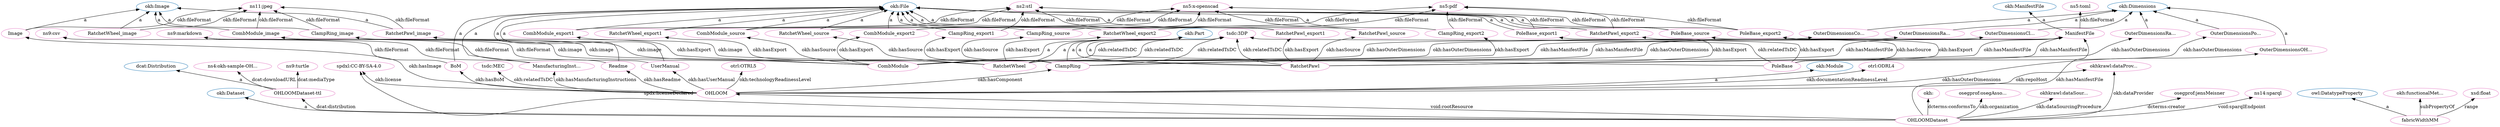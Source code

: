 digraph G {
  rankdir=BT
  node[height=.3]
"http://w3id.org/oseg/ont/okh#Dataset" [fillcolor="#1f77b4" color="#1f77b4" label="okh:Dataset"]
"http://w3id.org/oseg/ont/okh#Module" [fillcolor="#1f77b4" color="#1f77b4" label="okh:Module"]
"http://w3id.org/oseg/ont/okh#Image" [fillcolor="#1f77b4" color="#1f77b4" label="okh:Image"]
"http://www.w3.org/ns/dcat#Distribution" [fillcolor="#1f77b4" color="#1f77b4" label="dcat:Distribution"]
"http://w3id.org/oseg/ont/okh#ManifestFile" [fillcolor="#1f77b4" color="#1f77b4" label="okh:ManifestFile"]
"http://w3id.org/oseg/ont/okh#Dimensions" [fillcolor="#1f77b4" color="#1f77b4" label="okh:Dimensions"]
"http://www.w3.org/2002/07/owl#DatatypeProperty" [fillcolor="#1f77b4" color="#1f77b4" label="owl:DatatypeProperty"]
"http://w3id.org/oseg/ont/okh#File" [fillcolor="#1f77b4" color="#1f77b4" label="okh:File"]
"http://w3id.org/oseg/ont/okh#Part" [fillcolor="#1f77b4" color="#1f77b4" label="okh:Part"]
"http://github.com/iop-alliance/OpenKnowHow/raw/master/res/sample_data/okh-sample-OHLOOM.ttl#ClampRing_image" [fillcolor="#e377c2" color="#e377c2" label="ClampRing_image"]
"http://github.com/iop-alliance/OpenKnowHow/raw/master/res/sample_data/okh-sample-OHLOOM.ttl#Readme" [fillcolor="#e377c2" color="#e377c2" label="Readme"]
"http://github.com/iop-alliance/OpenKnowHow/raw/master/res/sample_data/okh-sample-OHLOOM.ttl#RatchetPawl" [fillcolor="#e377c2" color="#e377c2" label="RatchetPawl"]
"http://www.iana.org/assignments/media-types/model/stl" [fillcolor="#e377c2" color="#e377c2" label="ns2:stl"]
"http://github.com/iop-alliance/OpenKnowHow/raw/master/res/sample_data/okh-sample-OHLOOM.ttl#CombModule_export1" [fillcolor="#e377c2" color="#e377c2" label="CombModule_export1"]
"http://github.com/iop-alliance/OpenKnowHow/raw/master/res/sample_data/okh-sample-OHLOOM.ttl#ManifestFile" [fillcolor="#e377c2" color="#e377c2" label="ManifestFile"]
"http://github.com/iop-alliance/OpenKnowHow/raw/master/res/sample_data/okh-sample-OHLOOM.ttl#RatchetWheel_export1" [fillcolor="#e377c2" color="#e377c2" label="RatchetWheel_export1"]
"http://github.com/iop-alliance/OpenKnowHow/raw/master/res/sample_data/okh-sample-OHLOOM.ttl#BoM" [fillcolor="#e377c2" color="#e377c2" label="BoM"]
"http://github.com/iop-alliance/OpenKnowHow/raw/master/res/sample_data/okh-sample-OHLOOM.ttl#OuterDimensionsRatchetPawl" [fillcolor="#e377c2" color="#e377c2" label="OuterDimensionsRa..."]
"http://spdx.org/licenses/CC-BY-SA-4.0" [fillcolor="#e377c2" color="#e377c2" label="spdxl:CC-BY-SA-4.0"]
"https://github.com/iop-alliance/OpenKnowHow/raw/master/res/sample_data/okh-sample-OHLOOM.ttl" [fillcolor="#e377c2" color="#e377c2" label="ns4:okh-sample-OH..."]
"http://w3id.org/oseg/ont/okh#functionalMetadata" [fillcolor="#e377c2" color="#e377c2" label="okh:functionalMet..."]
"http://www.iana.org/assignments/media-types/application/x-openscad" [fillcolor="#e377c2" color="#e377c2" label="ns5:x-openscad"]
"http://github.com/iop-alliance/OpenKnowHow/raw/master/res/sample_data/okh-sample-OHLOOM.ttl#OuterDimensionsPoleBase" [fillcolor="#e377c2" color="#e377c2" label="OuterDimensionsPo..."]
"http://github.com/iop-alliance/OpenKnowHow/raw/master/res/sample_data/okh-sample-OHLOOM.ttl#OuterDimensionsOHLOOM" [fillcolor="#e377c2" color="#e377c2" label="OuterDimensionsOH..."]
"http://github.com/iop-alliance/OpenKnowHow/raw/master/res/sample_data/okh-sample-OHLOOM.ttl#OuterDimensionsRatchetWheel" [fillcolor="#e377c2" color="#e377c2" label="OuterDimensionsRa..."]
"http://github.com/iop-alliance/OpenKnowHow/raw/master/res/sample_data/okh-sample-OHLOOM.ttl#ClampRing_export2" [fillcolor="#e377c2" color="#e377c2" label="ClampRing_export2"]
"http://github.com/iop-alliance/OpenKnowHow/raw/master/res/sample_data/okh-sample-OHLOOM.ttl#PoleBase_export1" [fillcolor="#e377c2" color="#e377c2" label="PoleBase_export1"]
"http://github.com/iop-alliance/OpenKnowHow/raw/master/res/sample_data/okh-sample-OHLOOM.ttl#RatchetPawl_export1" [fillcolor="#e377c2" color="#e377c2" label="RatchetPawl_export1"]
"http://w3id.org/oseg/ont/otrl#ODRL4" [fillcolor="#e377c2" color="#e377c2" label="otrl:ODRL4"]
"http://github.com/iop-alliance/OpenKnowHow/raw/master/res/sample_data/okh-sample-OHLOOM.ttl#CombModule" [fillcolor="#e377c2" color="#e377c2" label="CombModule"]
"http://w3id.org/oseg/ont/tsdc/core#3DP" [fillcolor="#e377c2" color="#e377c2" label="tsdc:3DP"]
"http://github.com/iop-alliance/OpenKnowHow/raw/master/res/sample_data/okh-sample-OHLOOM.ttl#UserManual" [fillcolor="#e377c2" color="#e377c2" label="UserManual"]
"http://github.com/iop-alliance/OpenKnowHow/raw/master/res/sample_data/okh-sample-OHLOOM.ttl#ClampRing" [fillcolor="#e377c2" color="#e377c2" label="ClampRing"]
"http://github.com/iop-alliance/OpenKnowHow/raw/master/res/sample_data/okh-sample-OHLOOM.ttl#OHLOOMDataset-ttl" [fillcolor="#e377c2" color="#e377c2" label="OHLOOMDataset-ttl"]
"http://github.com/iop-alliance/OpenKnowHow/raw/master/res/sample_data/okh-sample-OHLOOM.ttl#CombModule_image" [fillcolor="#e377c2" color="#e377c2" label="CombModule_image"]
"http://github.com/iop-alliance/OpenKnowHow/raw/master/res/sample_data/okh-sample-OHLOOM.ttl#RatchetPawl_image" [fillcolor="#e377c2" color="#e377c2" label="RatchetPawl_image"]
"http://github.com/iop-alliance/OpenKnowHow/raw/master/res/sample_data/okh-sample-OHLOOM.ttl#OHLOOM" [fillcolor="#e377c2" color="#e377c2" label="OHLOOM"]
"http://www.iana.org/assignments/media-types/text/csv" [fillcolor="#e377c2" color="#e377c2" label="ns9:csv"]
"http://github.com/iop-alliance/OpenKnowHow/raw/master/res/sample_data/okh-sample-OHLOOM.ttl#RatchetPawl_export2" [fillcolor="#e377c2" color="#e377c2" label="RatchetPawl_export2"]
"http://w3id.org/oseg/ont/okh#" [fillcolor="#e377c2" color="#e377c2" label="okh:"]
"http://w3id.org/oseg/ont/oseg-profiles#osegAssociation" [fillcolor="#e377c2" color="#e377c2" label="osegprof:osegAsso..."]
"http://github.com/iop-alliance/OpenKnowHow/raw/master/res/sample_data/okh-sample-OHLOOM.ttl#RatchetWheel_source" [fillcolor="#e377c2" color="#e377c2" label="RatchetWheel_source"]
"http://w3id.org/oseg/ont/tsdc/core#MEC" [fillcolor="#e377c2" color="#e377c2" label="tsdc:MEC"]
"http://github.com/iop-alliance/OpenKnowHow/raw/master/res/sample_data/okh-sample-OHLOOM.ttl#PoleBase_export2" [fillcolor="#e377c2" color="#e377c2" label="PoleBase_export2"]
"http://github.com/iop-alliance/OpenKnowHow/raw/master/res/sample_data/okh-sample-OHLOOM.ttl#ManufacturingInstructions" [fillcolor="#e377c2" color="#e377c2" label="ManufacturingInst..."]
"http://github.com/iop-alliance/OpenKnowHow/raw/master/res/sample_data/okh-sample-OHLOOM.ttl#RatchetWheel" [fillcolor="#e377c2" color="#e377c2" label="RatchetWheel"]
"http://www.iana.org/assignments/media-types/image/jpeg" [fillcolor="#e377c2" color="#e377c2" label="ns11:jpeg"]
"http://github.com/iop-alliance/OpenKnowHow/raw/master/res/sample_data/okh-sample-OHLOOM.ttl#CombModule_source" [fillcolor="#e377c2" color="#e377c2" label="CombModule_source"]
"http://w3id.org/oseg/ont/okh-krawler#dataSourcingProcedureManifest" [fillcolor="#e377c2" color="#e377c2" label="okhkrawl:dataSour..."]
"http://w3id.org/oseg/ont/okh-krawler#dataProviderGithub" [fillcolor="#e377c2" color="#e377c2" label="okhkrawl:dataProv..."]
"http://github.com/iop-alliance/OpenKnowHow/raw/master/res/sample_data/okh-sample-OHLOOM.ttl#PoleBase_source" [fillcolor="#e377c2" color="#e377c2" label="PoleBase_source"]
"http://github.com/iop-alliance/OpenKnowHow/raw/master/res/sample_data/okh-sample-OHLOOM.ttl#RatchetPawl_source" [fillcolor="#e377c2" color="#e377c2" label="RatchetPawl_source"]
"http://www.w3.org/2001/XMLSchema#float" [fillcolor="#e377c2" color="#e377c2" label="xsd:float"]
"http://www.iana.org/assignments/media-types/text/markdown" [fillcolor="#e377c2" color="#e377c2" label="ns9:markdown"]
"http://github.com/iop-alliance/OpenKnowHow/raw/master/res/sample_data/okh-sample-OHLOOM.ttl#OuterDimensionsCombModule" [fillcolor="#e377c2" color="#e377c2" label="OuterDimensionsCo..."]
"http://www.iana.org/assignments/media-types/application/pdf" [fillcolor="#e377c2" color="#e377c2" label="ns5:pdf"]
"http://github.com/iop-alliance/OpenKnowHow/raw/master/res/sample_data/okh-sample-OHLOOM.ttl#CombModule_export2" [fillcolor="#e377c2" color="#e377c2" label="CombModule_export2"]
"http://github.com/iop-alliance/OpenKnowHow/raw/master/res/sample_data/okh-sample-OHLOOM.ttl#RatchetWheel_export2" [fillcolor="#e377c2" color="#e377c2" label="RatchetWheel_export2"]
"http://w3id.org/oseg/ont/otrl#OTRL5" [fillcolor="#e377c2" color="#e377c2" label="otrl:OTRL5"]
"http://github.com/iop-alliance/OpenKnowHow/raw/master/res/sample_data/okh-sample-OHLOOM.ttl#fabricWidthMM" [fillcolor="#e377c2" color="#e377c2" label="fabricWidthMM"]
"http://github.com/iop-alliance/OpenKnowHow/raw/master/res/sample_data/okh-sample-OHLOOM.ttl#ClampRing_export1" [fillcolor="#e377c2" color="#e377c2" label="ClampRing_export1"]
"http://w3id.org/oseg/ont/oseg-profiles#jensMeisner" [fillcolor="#e377c2" color="#e377c2" label="osegprof:jensMeisner"]
"http://github.com/iop-alliance/OpenKnowHow/raw/master/res/sample_data/okh-sample-OHLOOM.ttl#ClampRing_source" [fillcolor="#e377c2" color="#e377c2" label="ClampRing_source"]
"http://www.iana.org/assignments/media-types/application/toml" [fillcolor="#e377c2" color="#e377c2" label="ns5:toml"]
"http://github.com/iop-alliance/OpenKnowHow/raw/master/res/sample_data/okh-sample-OHLOOM.ttl#PoleBase" [fillcolor="#e377c2" color="#e377c2" label="PoleBase"]
"http://github.com/iop-alliance/OpenKnowHow/raw/master/res/sample_data/okh-sample-OHLOOM.ttl#OuterDimensionsClampRing" [fillcolor="#e377c2" color="#e377c2" label="OuterDimensionsCl..."]
"http://www.iana.org/assignments/media-types/text/turtle" [fillcolor="#e377c2" color="#e377c2" label="ns9:turtle"]
"http://okh.dev.opensourceecology.de/sparql" [fillcolor="#e377c2" color="#e377c2" label="ns14:sparql"]
"http://github.com/iop-alliance/OpenKnowHow/raw/master/res/sample_data/okh-sample-OHLOOM.ttl#RatchetWheel_image" [fillcolor="#e377c2" color="#e377c2" label="RatchetWheel_image"]
"http://github.com/iop-alliance/OpenKnowHow/raw/master/res/sample_data/okh-sample-OHLOOM.ttl#Image" [fillcolor="#e377c2" color="#e377c2" label="Image"]
"http://github.com/iop-alliance/OpenKnowHow/raw/master/res/sample_data/okh-sample-OHLOOM.ttl#OHLOOMDataset" [fillcolor="#e377c2" color="#e377c2" label="OHLOOMDataset"]
  "http://github.com/iop-alliance/OpenKnowHow/raw/master/res/sample_data/okh-sample-OHLOOM.ttl#ClampRing" -> "http://github.com/iop-alliance/OpenKnowHow/raw/master/res/sample_data/okh-sample-OHLOOM.ttl#ClampRing_image" [label="okh:image"]
  "http://github.com/iop-alliance/OpenKnowHow/raw/master/res/sample_data/okh-sample-OHLOOM.ttl#OHLOOM" -> "http://github.com/iop-alliance/OpenKnowHow/raw/master/res/sample_data/okh-sample-OHLOOM.ttl#Readme" [label="okh:hasReadme"]
  "http://github.com/iop-alliance/OpenKnowHow/raw/master/res/sample_data/okh-sample-OHLOOM.ttl#RatchetPawl" -> "http://w3id.org/oseg/ont/okh#Part" [label="a"]
  "http://github.com/iop-alliance/OpenKnowHow/raw/master/res/sample_data/okh-sample-OHLOOM.ttl#RatchetPawl_export1" -> "http://www.iana.org/assignments/media-types/model/stl" [label="okh:fileFormat"]
  "http://github.com/iop-alliance/OpenKnowHow/raw/master/res/sample_data/okh-sample-OHLOOM.ttl#CombModule_export1" -> "http://w3id.org/oseg/ont/okh#File" [label="a"]
  "http://github.com/iop-alliance/OpenKnowHow/raw/master/res/sample_data/okh-sample-OHLOOM.ttl#CombModule" -> "http://github.com/iop-alliance/OpenKnowHow/raw/master/res/sample_data/okh-sample-OHLOOM.ttl#ManifestFile" [label="okh:hasManifestFile"]
  "http://github.com/iop-alliance/OpenKnowHow/raw/master/res/sample_data/okh-sample-OHLOOM.ttl#RatchetWheel" -> "http://github.com/iop-alliance/OpenKnowHow/raw/master/res/sample_data/okh-sample-OHLOOM.ttl#RatchetWheel_export1" [label="okh:hasExport"]
  "http://github.com/iop-alliance/OpenKnowHow/raw/master/res/sample_data/okh-sample-OHLOOM.ttl#RatchetWheel_export1" -> "http://w3id.org/oseg/ont/okh#File" [label="a"]
  "http://github.com/iop-alliance/OpenKnowHow/raw/master/res/sample_data/okh-sample-OHLOOM.ttl#OHLOOMDataset" -> "http://github.com/iop-alliance/OpenKnowHow/raw/master/res/sample_data/okh-sample-OHLOOM.ttl#ManifestFile" [label="okh:hasManifestFile"]
  "http://github.com/iop-alliance/OpenKnowHow/raw/master/res/sample_data/okh-sample-OHLOOM.ttl#BoM" -> "http://w3id.org/oseg/ont/okh#File" [label="a"]
  "http://github.com/iop-alliance/OpenKnowHow/raw/master/res/sample_data/okh-sample-OHLOOM.ttl#OuterDimensionsRatchetPawl" -> "http://w3id.org/oseg/ont/okh#Dimensions" [label="a"]
  "http://github.com/iop-alliance/OpenKnowHow/raw/master/res/sample_data/okh-sample-OHLOOM.ttl#OHLOOMDataset" -> "http://spdx.org/licenses/CC-BY-SA-4.0" [label="spdx:licenseDeclared"]
  "http://github.com/iop-alliance/OpenKnowHow/raw/master/res/sample_data/okh-sample-OHLOOM.ttl#OHLOOMDataset-ttl" -> "https://github.com/iop-alliance/OpenKnowHow/raw/master/res/sample_data/okh-sample-OHLOOM.ttl" [label="dcat:downloadURL"]
  "http://github.com/iop-alliance/OpenKnowHow/raw/master/res/sample_data/okh-sample-OHLOOM.ttl#fabricWidthMM" -> "http://w3id.org/oseg/ont/okh#functionalMetadata" [label="subPropertyOf"]
  "http://github.com/iop-alliance/OpenKnowHow/raw/master/res/sample_data/okh-sample-OHLOOM.ttl#ClampRing_source" -> "http://www.iana.org/assignments/media-types/application/x-openscad" [label="okh:fileFormat"]
  "http://github.com/iop-alliance/OpenKnowHow/raw/master/res/sample_data/okh-sample-OHLOOM.ttl#CombModule_export1" -> "http://www.iana.org/assignments/media-types/model/stl" [label="okh:fileFormat"]
  "http://github.com/iop-alliance/OpenKnowHow/raw/master/res/sample_data/okh-sample-OHLOOM.ttl#OuterDimensionsPoleBase" -> "http://w3id.org/oseg/ont/okh#Dimensions" [label="a"]
  "http://github.com/iop-alliance/OpenKnowHow/raw/master/res/sample_data/okh-sample-OHLOOM.ttl#OuterDimensionsOHLOOM" -> "http://w3id.org/oseg/ont/okh#Dimensions" [label="a"]
  "http://github.com/iop-alliance/OpenKnowHow/raw/master/res/sample_data/okh-sample-OHLOOM.ttl#PoleBase_source" -> "http://www.iana.org/assignments/media-types/application/x-openscad" [label="okh:fileFormat"]
  "http://github.com/iop-alliance/OpenKnowHow/raw/master/res/sample_data/okh-sample-OHLOOM.ttl#RatchetWheel" -> "http://github.com/iop-alliance/OpenKnowHow/raw/master/res/sample_data/okh-sample-OHLOOM.ttl#OuterDimensionsRatchetWheel" [label="okh:hasOuterDimensions"]
  "http://github.com/iop-alliance/OpenKnowHow/raw/master/res/sample_data/okh-sample-OHLOOM.ttl#RatchetWheel_export1" -> "http://www.iana.org/assignments/media-types/model/stl" [label="okh:fileFormat"]
  "http://github.com/iop-alliance/OpenKnowHow/raw/master/res/sample_data/okh-sample-OHLOOM.ttl#ClampRing_export2" -> "http://w3id.org/oseg/ont/okh#File" [label="a"]
  "http://github.com/iop-alliance/OpenKnowHow/raw/master/res/sample_data/okh-sample-OHLOOM.ttl#PoleBase" -> "http://github.com/iop-alliance/OpenKnowHow/raw/master/res/sample_data/okh-sample-OHLOOM.ttl#PoleBase_export1" [label="okh:hasExport"]
  "http://github.com/iop-alliance/OpenKnowHow/raw/master/res/sample_data/okh-sample-OHLOOM.ttl#RatchetPawl" -> "http://github.com/iop-alliance/OpenKnowHow/raw/master/res/sample_data/okh-sample-OHLOOM.ttl#RatchetPawl_export1" [label="okh:hasExport"]
  "http://github.com/iop-alliance/OpenKnowHow/raw/master/res/sample_data/okh-sample-OHLOOM.ttl#CombModule" -> "http://w3id.org/oseg/ont/okh#Part" [label="a"]
  "http://github.com/iop-alliance/OpenKnowHow/raw/master/res/sample_data/okh-sample-OHLOOM.ttl#OHLOOM" -> "http://w3id.org/oseg/ont/otrl#ODRL4" [label="okh:documentationReadinessLevel"]
  "http://github.com/iop-alliance/OpenKnowHow/raw/master/res/sample_data/okh-sample-OHLOOM.ttl#CombModule_source" -> "http://www.iana.org/assignments/media-types/application/x-openscad" [label="okh:fileFormat"]
  "http://github.com/iop-alliance/OpenKnowHow/raw/master/res/sample_data/okh-sample-OHLOOM.ttl#PoleBase" -> "http://w3id.org/oseg/ont/tsdc/core#3DP" [label="okh:relatedTsDC"]
  "http://github.com/iop-alliance/OpenKnowHow/raw/master/res/sample_data/okh-sample-OHLOOM.ttl#PoleBase_export1" -> "http://w3id.org/oseg/ont/okh#File" [label="a"]
  "http://github.com/iop-alliance/OpenKnowHow/raw/master/res/sample_data/okh-sample-OHLOOM.ttl#OHLOOM" -> "http://github.com/iop-alliance/OpenKnowHow/raw/master/res/sample_data/okh-sample-OHLOOM.ttl#UserManual" [label="okh:hasUserManual"]
  "http://github.com/iop-alliance/OpenKnowHow/raw/master/res/sample_data/okh-sample-OHLOOM.ttl#ClampRing" -> "http://w3id.org/oseg/ont/okh#Part" [label="a"]
  "http://github.com/iop-alliance/OpenKnowHow/raw/master/res/sample_data/okh-sample-OHLOOM.ttl#PoleBase" -> "http://github.com/iop-alliance/OpenKnowHow/raw/master/res/sample_data/okh-sample-OHLOOM.ttl#ManifestFile" [label="okh:hasManifestFile"]
  "http://github.com/iop-alliance/OpenKnowHow/raw/master/res/sample_data/okh-sample-OHLOOM.ttl#OHLOOMDataset" -> "http://github.com/iop-alliance/OpenKnowHow/raw/master/res/sample_data/okh-sample-OHLOOM.ttl#OHLOOMDataset-ttl" [label="dcat:distribution"]
  "http://github.com/iop-alliance/OpenKnowHow/raw/master/res/sample_data/okh-sample-OHLOOM.ttl#CombModule_image" -> "http://w3id.org/oseg/ont/okh#Image" [label="a"]
  "http://github.com/iop-alliance/OpenKnowHow/raw/master/res/sample_data/okh-sample-OHLOOM.ttl#RatchetPawl_image" -> "http://w3id.org/oseg/ont/okh#Image" [label="a"]
  "http://github.com/iop-alliance/OpenKnowHow/raw/master/res/sample_data/okh-sample-OHLOOM.ttl#OHLOOM" -> "http://w3id.org/oseg/ont/okh#Module" [label="a"]
  "http://github.com/iop-alliance/OpenKnowHow/raw/master/res/sample_data/okh-sample-OHLOOM.ttl#RatchetPawl_source" -> "http://www.iana.org/assignments/media-types/application/x-openscad" [label="okh:fileFormat"]
  "http://github.com/iop-alliance/OpenKnowHow/raw/master/res/sample_data/okh-sample-OHLOOM.ttl#CombModule" -> "http://w3id.org/oseg/ont/tsdc/core#3DP" [label="okh:relatedTsDC"]
  "http://github.com/iop-alliance/OpenKnowHow/raw/master/res/sample_data/okh-sample-OHLOOM.ttl#UserManual" -> "http://w3id.org/oseg/ont/okh#File" [label="a"]
  "http://github.com/iop-alliance/OpenKnowHow/raw/master/res/sample_data/okh-sample-OHLOOM.ttl#PoleBase_export1" -> "http://www.iana.org/assignments/media-types/model/stl" [label="okh:fileFormat"]
  "http://github.com/iop-alliance/OpenKnowHow/raw/master/res/sample_data/okh-sample-OHLOOM.ttl#BoM" -> "http://www.iana.org/assignments/media-types/text/csv" [label="okh:fileFormat"]
  "http://github.com/iop-alliance/OpenKnowHow/raw/master/res/sample_data/okh-sample-OHLOOM.ttl#RatchetPawl_export2" -> "http://w3id.org/oseg/ont/okh#File" [label="a"]
  "http://github.com/iop-alliance/OpenKnowHow/raw/master/res/sample_data/okh-sample-OHLOOM.ttl#Readme" -> "http://w3id.org/oseg/ont/okh#File" [label="a"]
  "http://github.com/iop-alliance/OpenKnowHow/raw/master/res/sample_data/okh-sample-OHLOOM.ttl#OHLOOM" -> "http://github.com/iop-alliance/OpenKnowHow/raw/master/res/sample_data/okh-sample-OHLOOM.ttl#OuterDimensionsOHLOOM" [label="okh:hasOuterDimensions"]
  "http://github.com/iop-alliance/OpenKnowHow/raw/master/res/sample_data/okh-sample-OHLOOM.ttl#OHLOOMDataset" -> "http://w3id.org/oseg/ont/okh#" [label="dcterms:conformsTo"]
  "http://github.com/iop-alliance/OpenKnowHow/raw/master/res/sample_data/okh-sample-OHLOOM.ttl#OHLOOMDataset" -> "http://w3id.org/oseg/ont/oseg-profiles#osegAssociation" [label="okh:organization"]
  "http://github.com/iop-alliance/OpenKnowHow/raw/master/res/sample_data/okh-sample-OHLOOM.ttl#RatchetWheel" -> "http://github.com/iop-alliance/OpenKnowHow/raw/master/res/sample_data/okh-sample-OHLOOM.ttl#RatchetWheel_source" [label="okh:hasSource"]
  "http://github.com/iop-alliance/OpenKnowHow/raw/master/res/sample_data/okh-sample-OHLOOM.ttl#OHLOOM" -> "http://github.com/iop-alliance/OpenKnowHow/raw/master/res/sample_data/okh-sample-OHLOOM.ttl#ClampRing" [label="okh:hasComponent"]
  "http://github.com/iop-alliance/OpenKnowHow/raw/master/res/sample_data/okh-sample-OHLOOM.ttl#OHLOOM" -> "http://w3id.org/oseg/ont/tsdc/core#MEC" [label="okh:relatedTsDC"]
  "http://github.com/iop-alliance/OpenKnowHow/raw/master/res/sample_data/okh-sample-OHLOOM.ttl#RatchetWheel_source" -> "http://w3id.org/oseg/ont/okh#File" [label="a"]
  "http://github.com/iop-alliance/OpenKnowHow/raw/master/res/sample_data/okh-sample-OHLOOM.ttl#ClampRing" -> "http://github.com/iop-alliance/OpenKnowHow/raw/master/res/sample_data/okh-sample-OHLOOM.ttl#ManifestFile" [label="okh:hasManifestFile"]
  "http://github.com/iop-alliance/OpenKnowHow/raw/master/res/sample_data/okh-sample-OHLOOM.ttl#OHLOOM" -> "http://github.com/iop-alliance/OpenKnowHow/raw/master/res/sample_data/okh-sample-OHLOOM.ttl#BoM" [label="okh:hasBoM"]
  "http://github.com/iop-alliance/OpenKnowHow/raw/master/res/sample_data/okh-sample-OHLOOM.ttl#ClampRing_image" -> "http://w3id.org/oseg/ont/okh#Image" [label="a"]
  "http://github.com/iop-alliance/OpenKnowHow/raw/master/res/sample_data/okh-sample-OHLOOM.ttl#PoleBase_export2" -> "http://w3id.org/oseg/ont/okh#File" [label="a"]
  "http://github.com/iop-alliance/OpenKnowHow/raw/master/res/sample_data/okh-sample-OHLOOM.ttl#RatchetWheel" -> "http://w3id.org/oseg/ont/okh#Part" [label="a"]
  "http://github.com/iop-alliance/OpenKnowHow/raw/master/res/sample_data/okh-sample-OHLOOM.ttl#OHLOOM" -> "http://github.com/iop-alliance/OpenKnowHow/raw/master/res/sample_data/okh-sample-OHLOOM.ttl#ManufacturingInstructions" [label="okh:hasManufacturingInstructions"]
  "http://github.com/iop-alliance/OpenKnowHow/raw/master/res/sample_data/okh-sample-OHLOOM.ttl#RatchetWheel_image" -> "http://www.iana.org/assignments/media-types/image/jpeg" [label="okh:fileFormat"]
  "http://github.com/iop-alliance/OpenKnowHow/raw/master/res/sample_data/okh-sample-OHLOOM.ttl#RatchetPawl" -> "http://github.com/iop-alliance/OpenKnowHow/raw/master/res/sample_data/okh-sample-OHLOOM.ttl#ManifestFile" [label="okh:hasManifestFile"]
  "http://github.com/iop-alliance/OpenKnowHow/raw/master/res/sample_data/okh-sample-OHLOOM.ttl#CombModule" -> "http://github.com/iop-alliance/OpenKnowHow/raw/master/res/sample_data/okh-sample-OHLOOM.ttl#CombModule_source" [label="okh:hasSource"]
  "http://github.com/iop-alliance/OpenKnowHow/raw/master/res/sample_data/okh-sample-OHLOOM.ttl#OHLOOMDataset" -> "http://w3id.org/oseg/ont/okh-krawler#dataSourcingProcedureManifest" [label="okh:dataSourcingProcedure"]
  "http://github.com/iop-alliance/OpenKnowHow/raw/master/res/sample_data/okh-sample-OHLOOM.ttl#RatchetWheel" -> "http://github.com/iop-alliance/OpenKnowHow/raw/master/res/sample_data/okh-sample-OHLOOM.ttl#CombModule_image" [label="okh:image"]
  "http://github.com/iop-alliance/OpenKnowHow/raw/master/res/sample_data/okh-sample-OHLOOM.ttl#OHLOOMDataset" -> "http://w3id.org/oseg/ont/okh-krawler#dataProviderGithub" [label="okh:dataProvider"]
  "http://github.com/iop-alliance/OpenKnowHow/raw/master/res/sample_data/okh-sample-OHLOOM.ttl#PoleBase_source" -> "http://w3id.org/oseg/ont/okh#File" [label="a"]
  "http://github.com/iop-alliance/OpenKnowHow/raw/master/res/sample_data/okh-sample-OHLOOM.ttl#RatchetPawl" -> "http://github.com/iop-alliance/OpenKnowHow/raw/master/res/sample_data/okh-sample-OHLOOM.ttl#RatchetPawl_source" [label="okh:hasSource"]
  "http://github.com/iop-alliance/OpenKnowHow/raw/master/res/sample_data/okh-sample-OHLOOM.ttl#fabricWidthMM" -> "http://www.w3.org/2001/XMLSchema#float" [label="range"]
  "http://github.com/iop-alliance/OpenKnowHow/raw/master/res/sample_data/okh-sample-OHLOOM.ttl#UserManual" -> "http://www.iana.org/assignments/media-types/text/markdown" [label="okh:fileFormat"]
  "http://github.com/iop-alliance/OpenKnowHow/raw/master/res/sample_data/okh-sample-OHLOOM.ttl#Image" -> "http://www.iana.org/assignments/media-types/image/jpeg" [label="okh:fileFormat"]
  "http://github.com/iop-alliance/OpenKnowHow/raw/master/res/sample_data/okh-sample-OHLOOM.ttl#CombModule" -> "http://github.com/iop-alliance/OpenKnowHow/raw/master/res/sample_data/okh-sample-OHLOOM.ttl#OuterDimensionsCombModule" [label="okh:hasOuterDimensions"]
  "http://github.com/iop-alliance/OpenKnowHow/raw/master/res/sample_data/okh-sample-OHLOOM.ttl#ClampRing_export2" -> "http://www.iana.org/assignments/media-types/application/pdf" [label="okh:fileFormat"]
  "http://github.com/iop-alliance/OpenKnowHow/raw/master/res/sample_data/okh-sample-OHLOOM.ttl#PoleBase" -> "http://github.com/iop-alliance/OpenKnowHow/raw/master/res/sample_data/okh-sample-OHLOOM.ttl#PoleBase_source" [label="okh:hasSource"]
  "http://github.com/iop-alliance/OpenKnowHow/raw/master/res/sample_data/okh-sample-OHLOOM.ttl#CombModule_export2" -> "http://w3id.org/oseg/ont/okh#File" [label="a"]
  "http://github.com/iop-alliance/OpenKnowHow/raw/master/res/sample_data/okh-sample-OHLOOM.ttl#OuterDimensionsRatchetWheel" -> "http://w3id.org/oseg/ont/okh#Dimensions" [label="a"]
  "http://github.com/iop-alliance/OpenKnowHow/raw/master/res/sample_data/okh-sample-OHLOOM.ttl#RatchetWheel" -> "http://github.com/iop-alliance/OpenKnowHow/raw/master/res/sample_data/okh-sample-OHLOOM.ttl#RatchetWheel_export2" [label="okh:hasExport"]
  "http://github.com/iop-alliance/OpenKnowHow/raw/master/res/sample_data/okh-sample-OHLOOM.ttl#OHLOOM" -> "http://w3id.org/oseg/ont/otrl#OTRL5" [label="okh:technologyReadinessLevel"]
  "http://github.com/iop-alliance/OpenKnowHow/raw/master/res/sample_data/okh-sample-OHLOOM.ttl#RatchetWheel_export2" -> "http://www.iana.org/assignments/media-types/application/pdf" [label="okh:fileFormat"]
  "http://github.com/iop-alliance/OpenKnowHow/raw/master/res/sample_data/okh-sample-OHLOOM.ttl#ClampRing" -> "http://w3id.org/oseg/ont/tsdc/core#3DP" [label="okh:relatedTsDC"]
  "http://github.com/iop-alliance/OpenKnowHow/raw/master/res/sample_data/okh-sample-OHLOOM.ttl#RatchetPawl_source" -> "http://w3id.org/oseg/ont/okh#File" [label="a"]
  "http://github.com/iop-alliance/OpenKnowHow/raw/master/res/sample_data/okh-sample-OHLOOM.ttl#CombModule_export2" -> "http://www.iana.org/assignments/media-types/application/pdf" [label="okh:fileFormat"]
  "http://github.com/iop-alliance/OpenKnowHow/raw/master/res/sample_data/okh-sample-OHLOOM.ttl#RatchetWheel_source" -> "http://www.iana.org/assignments/media-types/application/x-openscad" [label="okh:fileFormat"]
  "http://github.com/iop-alliance/OpenKnowHow/raw/master/res/sample_data/okh-sample-OHLOOM.ttl#RatchetPawl" -> "http://w3id.org/oseg/ont/tsdc/core#3DP" [label="okh:relatedTsDC"]
  "http://github.com/iop-alliance/OpenKnowHow/raw/master/res/sample_data/okh-sample-OHLOOM.ttl#ClampRing_image" -> "http://www.iana.org/assignments/media-types/image/jpeg" [label="okh:fileFormat"]
  "http://github.com/iop-alliance/OpenKnowHow/raw/master/res/sample_data/okh-sample-OHLOOM.ttl#CombModule" -> "http://github.com/iop-alliance/OpenKnowHow/raw/master/res/sample_data/okh-sample-OHLOOM.ttl#CombModule_image" [label="okh:image"]
  "http://github.com/iop-alliance/OpenKnowHow/raw/master/res/sample_data/okh-sample-OHLOOM.ttl#ManufacturingInstructions" -> "http://www.iana.org/assignments/media-types/text/markdown" [label="okh:fileFormat"]
  "http://github.com/iop-alliance/OpenKnowHow/raw/master/res/sample_data/okh-sample-OHLOOM.ttl#RatchetPawl_export2" -> "http://www.iana.org/assignments/media-types/application/pdf" [label="okh:fileFormat"]
  "http://github.com/iop-alliance/OpenKnowHow/raw/master/res/sample_data/okh-sample-OHLOOM.ttl#RatchetPawl" -> "http://github.com/iop-alliance/OpenKnowHow/raw/master/res/sample_data/okh-sample-OHLOOM.ttl#OuterDimensionsRatchetPawl" [label="okh:hasOuterDimensions"]
  "http://github.com/iop-alliance/OpenKnowHow/raw/master/res/sample_data/okh-sample-OHLOOM.ttl#fabricWidthMM" -> "http://www.w3.org/2002/07/owl#DatatypeProperty" [label="a"]
  "http://github.com/iop-alliance/OpenKnowHow/raw/master/res/sample_data/okh-sample-OHLOOM.ttl#ClampRing" -> "http://github.com/iop-alliance/OpenKnowHow/raw/master/res/sample_data/okh-sample-OHLOOM.ttl#ClampRing_export1" [label="okh:hasExport"]
  "http://github.com/iop-alliance/OpenKnowHow/raw/master/res/sample_data/okh-sample-OHLOOM.ttl#OHLOOMDataset" -> "http://w3id.org/oseg/ont/oseg-profiles#jensMeisner" [label="dcterms:creator"]
  "http://github.com/iop-alliance/OpenKnowHow/raw/master/res/sample_data/okh-sample-OHLOOM.ttl#PoleBase" -> "http://github.com/iop-alliance/OpenKnowHow/raw/master/res/sample_data/okh-sample-OHLOOM.ttl#OuterDimensionsPoleBase" [label="okh:hasOuterDimensions"]
  "http://github.com/iop-alliance/OpenKnowHow/raw/master/res/sample_data/okh-sample-OHLOOM.ttl#ClampRing" -> "http://github.com/iop-alliance/OpenKnowHow/raw/master/res/sample_data/okh-sample-OHLOOM.ttl#ClampRing_source" [label="okh:hasSource"]
  "http://github.com/iop-alliance/OpenKnowHow/raw/master/res/sample_data/okh-sample-OHLOOM.ttl#OHLOOMDataset-ttl" -> "http://www.w3.org/ns/dcat#Distribution" [label="a"]
  "http://github.com/iop-alliance/OpenKnowHow/raw/master/res/sample_data/okh-sample-OHLOOM.ttl#ManifestFile" -> "http://w3id.org/oseg/ont/okh#ManifestFile" [label="a"]
  "http://github.com/iop-alliance/OpenKnowHow/raw/master/res/sample_data/okh-sample-OHLOOM.ttl#ClampRing_export1" -> "http://w3id.org/oseg/ont/okh#File" [label="a"]
  "http://github.com/iop-alliance/OpenKnowHow/raw/master/res/sample_data/okh-sample-OHLOOM.ttl#PoleBase_export2" -> "http://www.iana.org/assignments/media-types/application/pdf" [label="okh:fileFormat"]
  "http://github.com/iop-alliance/OpenKnowHow/raw/master/res/sample_data/okh-sample-OHLOOM.ttl#ManifestFile" -> "http://www.iana.org/assignments/media-types/application/toml" [label="okh:fileFormat"]
  "http://github.com/iop-alliance/OpenKnowHow/raw/master/res/sample_data/okh-sample-OHLOOM.ttl#RatchetWheel" -> "http://w3id.org/oseg/ont/tsdc/core#3DP" [label="okh:relatedTsDC"]
  "http://github.com/iop-alliance/OpenKnowHow/raw/master/res/sample_data/okh-sample-OHLOOM.ttl#CombModule_source" -> "http://w3id.org/oseg/ont/okh#File" [label="a"]
  "http://github.com/iop-alliance/OpenKnowHow/raw/master/res/sample_data/okh-sample-OHLOOM.ttl#CombModule_image" -> "http://www.iana.org/assignments/media-types/image/jpeg" [label="okh:fileFormat"]
  "http://github.com/iop-alliance/OpenKnowHow/raw/master/res/sample_data/okh-sample-OHLOOM.ttl#CombModule" -> "http://github.com/iop-alliance/OpenKnowHow/raw/master/res/sample_data/okh-sample-OHLOOM.ttl#CombModule_export2" [label="okh:hasExport"]
  "http://github.com/iop-alliance/OpenKnowHow/raw/master/res/sample_data/okh-sample-OHLOOM.ttl#RatchetPawl_image" -> "http://www.iana.org/assignments/media-types/image/jpeg" [label="okh:fileFormat"]
  "http://github.com/iop-alliance/OpenKnowHow/raw/master/res/sample_data/okh-sample-OHLOOM.ttl#PoleBase" -> "http://w3id.org/oseg/ont/okh#Part" [label="a"]
  "http://github.com/iop-alliance/OpenKnowHow/raw/master/res/sample_data/okh-sample-OHLOOM.ttl#ClampRing" -> "http://github.com/iop-alliance/OpenKnowHow/raw/master/res/sample_data/okh-sample-OHLOOM.ttl#OuterDimensionsClampRing" [label="okh:hasOuterDimensions"]
  "http://github.com/iop-alliance/OpenKnowHow/raw/master/res/sample_data/okh-sample-OHLOOM.ttl#OHLOOMDataset" -> "http://github.com/iop-alliance/OpenKnowHow/raw/master/res/sample_data/okh-sample-OHLOOM.ttl#OHLOOM" [label="void:rootResource"]
  "http://github.com/iop-alliance/OpenKnowHow/raw/master/res/sample_data/okh-sample-OHLOOM.ttl#PoleBase" -> "http://github.com/iop-alliance/OpenKnowHow/raw/master/res/sample_data/okh-sample-OHLOOM.ttl#PoleBase_export2" [label="okh:hasExport"]
  "http://github.com/iop-alliance/OpenKnowHow/raw/master/res/sample_data/okh-sample-OHLOOM.ttl#ClampRing" -> "http://github.com/iop-alliance/OpenKnowHow/raw/master/res/sample_data/okh-sample-OHLOOM.ttl#ClampRing_export2" [label="okh:hasExport"]
  "http://github.com/iop-alliance/OpenKnowHow/raw/master/res/sample_data/okh-sample-OHLOOM.ttl#Readme" -> "http://www.iana.org/assignments/media-types/text/markdown" [label="okh:fileFormat"]
  "http://github.com/iop-alliance/OpenKnowHow/raw/master/res/sample_data/okh-sample-OHLOOM.ttl#RatchetPawl" -> "http://github.com/iop-alliance/OpenKnowHow/raw/master/res/sample_data/okh-sample-OHLOOM.ttl#RatchetPawl_image" [label="okh:image"]
  "http://github.com/iop-alliance/OpenKnowHow/raw/master/res/sample_data/okh-sample-OHLOOM.ttl#OHLOOMDataset-ttl" -> "http://www.iana.org/assignments/media-types/text/turtle" [label="dcat:mediaType"]
  "http://github.com/iop-alliance/OpenKnowHow/raw/master/res/sample_data/okh-sample-OHLOOM.ttl#RatchetWheel" -> "http://github.com/iop-alliance/OpenKnowHow/raw/master/res/sample_data/okh-sample-OHLOOM.ttl#ManifestFile" [label="okh:hasManifestFile"]
  "http://github.com/iop-alliance/OpenKnowHow/raw/master/res/sample_data/okh-sample-OHLOOM.ttl#ClampRing_export1" -> "http://www.iana.org/assignments/media-types/model/stl" [label="okh:fileFormat"]
  "http://github.com/iop-alliance/OpenKnowHow/raw/master/res/sample_data/okh-sample-OHLOOM.ttl#OuterDimensionsCombModule" -> "http://w3id.org/oseg/ont/okh#Dimensions" [label="a"]
  "http://github.com/iop-alliance/OpenKnowHow/raw/master/res/sample_data/okh-sample-OHLOOM.ttl#OHLOOMDataset" -> "http://okh.dev.opensourceecology.de/sparql" [label="void:sparqlEndpoint"]
  "http://github.com/iop-alliance/OpenKnowHow/raw/master/res/sample_data/okh-sample-OHLOOM.ttl#OHLOOM" -> "http://w3id.org/oseg/ont/okh-krawler#dataProviderGithub" [label="okh:repoHost"]
  "http://github.com/iop-alliance/OpenKnowHow/raw/master/res/sample_data/okh-sample-OHLOOM.ttl#RatchetWheel_image" -> "http://w3id.org/oseg/ont/okh#Image" [label="a"]
  "http://github.com/iop-alliance/OpenKnowHow/raw/master/res/sample_data/okh-sample-OHLOOM.ttl#ClampRing_source" -> "http://w3id.org/oseg/ont/okh#File" [label="a"]
  "http://github.com/iop-alliance/OpenKnowHow/raw/master/res/sample_data/okh-sample-OHLOOM.ttl#RatchetPawl_export1" -> "http://w3id.org/oseg/ont/okh#File" [label="a"]
  "http://github.com/iop-alliance/OpenKnowHow/raw/master/res/sample_data/okh-sample-OHLOOM.ttl#RatchetPawl" -> "http://github.com/iop-alliance/OpenKnowHow/raw/master/res/sample_data/okh-sample-OHLOOM.ttl#RatchetPawl_export2" [label="okh:hasExport"]
  "http://github.com/iop-alliance/OpenKnowHow/raw/master/res/sample_data/okh-sample-OHLOOM.ttl#OHLOOM" -> "http://github.com/iop-alliance/OpenKnowHow/raw/master/res/sample_data/okh-sample-OHLOOM.ttl#Image" [label="okh:hasImage"]
  "http://github.com/iop-alliance/OpenKnowHow/raw/master/res/sample_data/okh-sample-OHLOOM.ttl#OHLOOMDataset" -> "http://w3id.org/oseg/ont/okh#Dataset" [label="a"]
  "http://github.com/iop-alliance/OpenKnowHow/raw/master/res/sample_data/okh-sample-OHLOOM.ttl#ManufacturingInstructions" -> "http://w3id.org/oseg/ont/okh#File" [label="a"]
  "http://github.com/iop-alliance/OpenKnowHow/raw/master/res/sample_data/okh-sample-OHLOOM.ttl#OuterDimensionsClampRing" -> "http://w3id.org/oseg/ont/okh#Dimensions" [label="a"]
  "http://github.com/iop-alliance/OpenKnowHow/raw/master/res/sample_data/okh-sample-OHLOOM.ttl#RatchetWheel_export2" -> "http://w3id.org/oseg/ont/okh#File" [label="a"]
  "http://github.com/iop-alliance/OpenKnowHow/raw/master/res/sample_data/okh-sample-OHLOOM.ttl#Image" -> "http://w3id.org/oseg/ont/okh#Image" [label="a"]
  "http://github.com/iop-alliance/OpenKnowHow/raw/master/res/sample_data/okh-sample-OHLOOM.ttl#CombModule" -> "http://github.com/iop-alliance/OpenKnowHow/raw/master/res/sample_data/okh-sample-OHLOOM.ttl#CombModule_export1" [label="okh:hasExport"]
  "http://github.com/iop-alliance/OpenKnowHow/raw/master/res/sample_data/okh-sample-OHLOOM.ttl#OHLOOM" -> "http://spdx.org/licenses/CC-BY-SA-4.0" [label="okh:license"]
}
